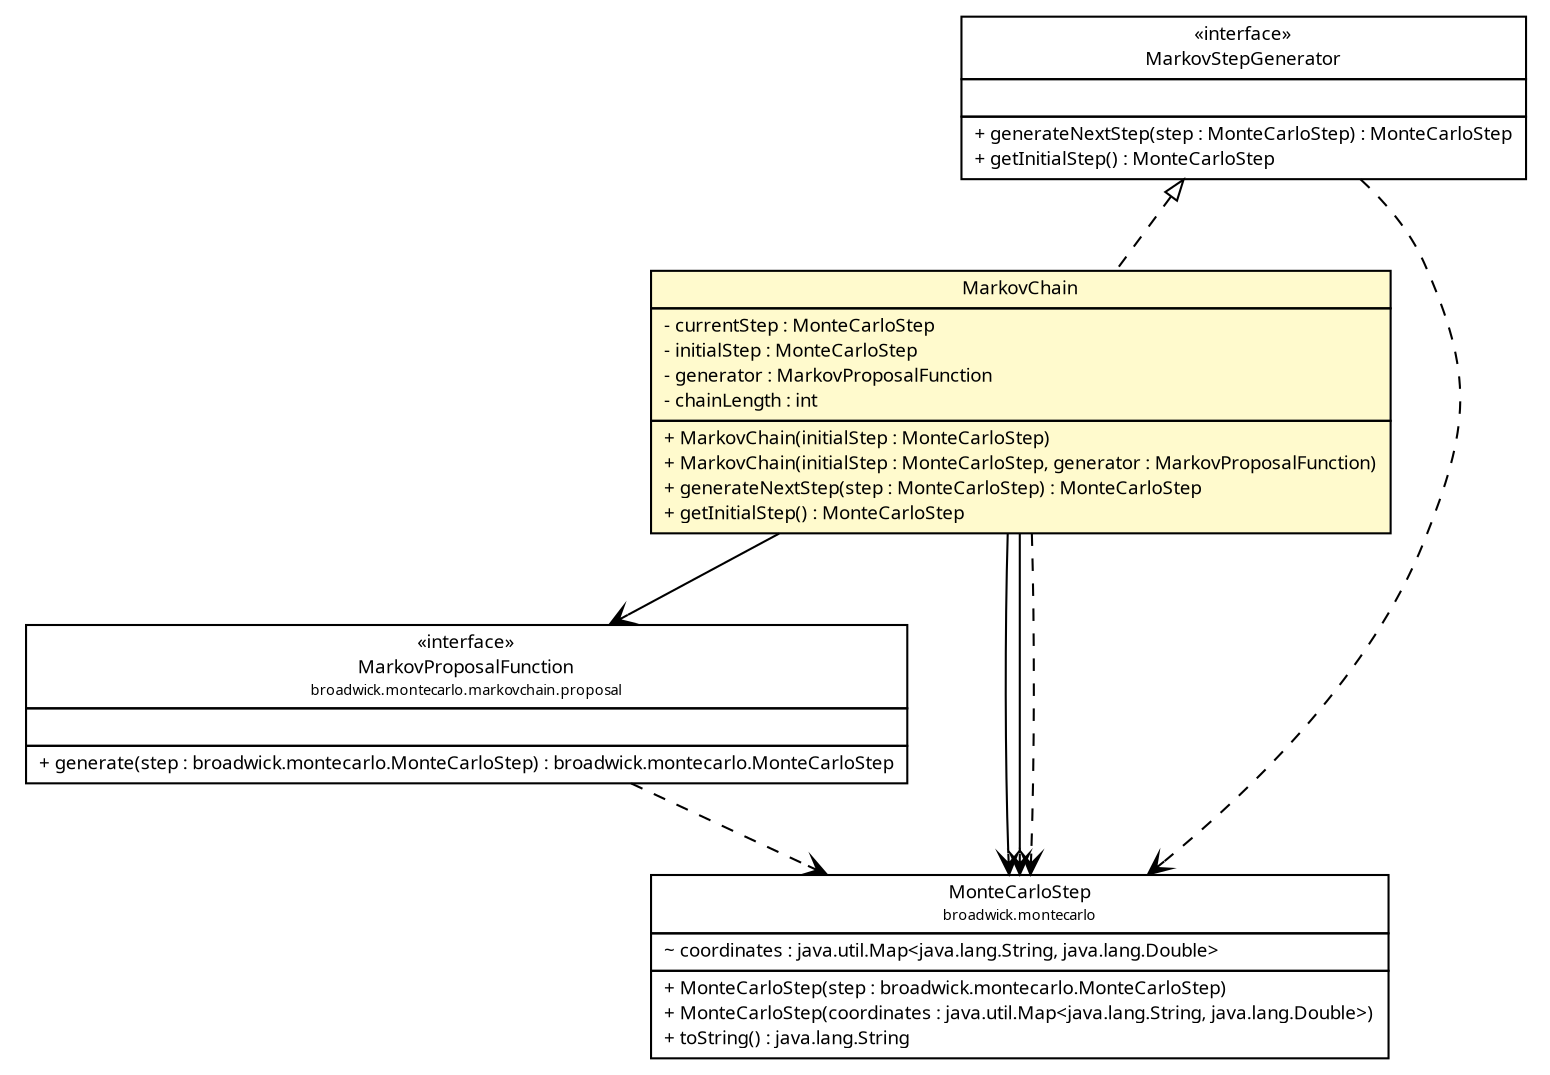 #!/usr/local/bin/dot
#
# Class diagram 
# Generated by UMLGraph version R5_6 (http://www.umlgraph.org/)
#

digraph G {
	edge [fontname="Trebuchet MS",fontsize=10,labelfontname="Trebuchet MS",labelfontsize=10];
	node [fontname="Trebuchet MS",fontsize=10,shape=plaintext];
	nodesep=0.25;
	ranksep=0.5;
	// broadwick.montecarlo.markovchain.MarkovStepGenerator
	c13311 [label=<<table title="broadwick.montecarlo.markovchain.MarkovStepGenerator" border="0" cellborder="1" cellspacing="0" cellpadding="2" port="p" href="./MarkovStepGenerator.html">
		<tr><td><table border="0" cellspacing="0" cellpadding="1">
<tr><td align="center" balign="center"> &#171;interface&#187; </td></tr>
<tr><td align="center" balign="center"><font face="Trebuchet MS"> MarkovStepGenerator </font></td></tr>
		</table></td></tr>
		<tr><td><table border="0" cellspacing="0" cellpadding="1">
<tr><td align="left" balign="left">  </td></tr>
		</table></td></tr>
		<tr><td><table border="0" cellspacing="0" cellpadding="1">
<tr><td align="left" balign="left"> + generateNextStep(step : MonteCarloStep) : MonteCarloStep </td></tr>
<tr><td align="left" balign="left"> + getInitialStep() : MonteCarloStep </td></tr>
		</table></td></tr>
		</table>>, URL="./MarkovStepGenerator.html", fontname="Trebuchet MS", fontcolor="black", fontsize=9.0];
	// broadwick.montecarlo.markovchain.MarkovChain
	c13313 [label=<<table title="broadwick.montecarlo.markovchain.MarkovChain" border="0" cellborder="1" cellspacing="0" cellpadding="2" port="p" bgcolor="lemonChiffon" href="./MarkovChain.html">
		<tr><td><table border="0" cellspacing="0" cellpadding="1">
<tr><td align="center" balign="center"><font face="Trebuchet MS"> MarkovChain </font></td></tr>
		</table></td></tr>
		<tr><td><table border="0" cellspacing="0" cellpadding="1">
<tr><td align="left" balign="left"> - currentStep : MonteCarloStep </td></tr>
<tr><td align="left" balign="left"> - initialStep : MonteCarloStep </td></tr>
<tr><td align="left" balign="left"> - generator : MarkovProposalFunction </td></tr>
<tr><td align="left" balign="left"> - chainLength : int </td></tr>
		</table></td></tr>
		<tr><td><table border="0" cellspacing="0" cellpadding="1">
<tr><td align="left" balign="left"> + MarkovChain(initialStep : MonteCarloStep) </td></tr>
<tr><td align="left" balign="left"> + MarkovChain(initialStep : MonteCarloStep, generator : MarkovProposalFunction) </td></tr>
<tr><td align="left" balign="left"> + generateNextStep(step : MonteCarloStep) : MonteCarloStep </td></tr>
<tr><td align="left" balign="left"> + getInitialStep() : MonteCarloStep </td></tr>
		</table></td></tr>
		</table>>, URL="./MarkovChain.html", fontname="Trebuchet MS", fontcolor="black", fontsize=9.0];
	// broadwick.montecarlo.markovchain.proposal.MarkovProposalFunction
	c13315 [label=<<table title="broadwick.montecarlo.markovchain.proposal.MarkovProposalFunction" border="0" cellborder="1" cellspacing="0" cellpadding="2" port="p" href="./proposal/MarkovProposalFunction.html">
		<tr><td><table border="0" cellspacing="0" cellpadding="1">
<tr><td align="center" balign="center"> &#171;interface&#187; </td></tr>
<tr><td align="center" balign="center"><font face="Trebuchet MS"> MarkovProposalFunction </font></td></tr>
<tr><td align="center" balign="center"><font face="Trebuchet MS" point-size="7.0"> broadwick.montecarlo.markovchain.proposal </font></td></tr>
		</table></td></tr>
		<tr><td><table border="0" cellspacing="0" cellpadding="1">
<tr><td align="left" balign="left">  </td></tr>
		</table></td></tr>
		<tr><td><table border="0" cellspacing="0" cellpadding="1">
<tr><td align="left" balign="left"> + generate(step : broadwick.montecarlo.MonteCarloStep) : broadwick.montecarlo.MonteCarloStep </td></tr>
		</table></td></tr>
		</table>>, URL="./proposal/MarkovProposalFunction.html", fontname="Trebuchet MS", fontcolor="black", fontsize=9.0];
	// broadwick.montecarlo.MonteCarloStep
	c13318 [label=<<table title="broadwick.montecarlo.MonteCarloStep" border="0" cellborder="1" cellspacing="0" cellpadding="2" port="p" href="../MonteCarloStep.html">
		<tr><td><table border="0" cellspacing="0" cellpadding="1">
<tr><td align="center" balign="center"><font face="Trebuchet MS"> MonteCarloStep </font></td></tr>
<tr><td align="center" balign="center"><font face="Trebuchet MS" point-size="7.0"> broadwick.montecarlo </font></td></tr>
		</table></td></tr>
		<tr><td><table border="0" cellspacing="0" cellpadding="1">
<tr><td align="left" balign="left"> ~ coordinates : java.util.Map&lt;java.lang.String, java.lang.Double&gt; </td></tr>
		</table></td></tr>
		<tr><td><table border="0" cellspacing="0" cellpadding="1">
<tr><td align="left" balign="left"> + MonteCarloStep(step : broadwick.montecarlo.MonteCarloStep) </td></tr>
<tr><td align="left" balign="left"> + MonteCarloStep(coordinates : java.util.Map&lt;java.lang.String, java.lang.Double&gt;) </td></tr>
<tr><td align="left" balign="left"> + toString() : java.lang.String </td></tr>
		</table></td></tr>
		</table>>, URL="../MonteCarloStep.html", fontname="Trebuchet MS", fontcolor="black", fontsize=9.0];
	//broadwick.montecarlo.markovchain.MarkovChain implements broadwick.montecarlo.markovchain.MarkovStepGenerator
	c13311:p -> c13313:p [dir=back,arrowtail=empty,style=dashed];
	// broadwick.montecarlo.markovchain.MarkovChain NAVASSOC broadwick.montecarlo.MonteCarloStep
	c13313:p -> c13318:p [taillabel="", label="", headlabel="", fontname="Trebuchet MS", fontcolor="black", fontsize=10.0, color="black", arrowhead=open];
	// broadwick.montecarlo.markovchain.MarkovChain NAVASSOC broadwick.montecarlo.MonteCarloStep
	c13313:p -> c13318:p [taillabel="", label="", headlabel="", fontname="Trebuchet MS", fontcolor="black", fontsize=10.0, color="black", arrowhead=open];
	// broadwick.montecarlo.markovchain.MarkovChain NAVASSOC broadwick.montecarlo.markovchain.proposal.MarkovProposalFunction
	c13313:p -> c13315:p [taillabel="", label="", headlabel="", fontname="Trebuchet MS", fontcolor="black", fontsize=10.0, color="black", arrowhead=open];
	// broadwick.montecarlo.markovchain.MarkovStepGenerator DEPEND broadwick.montecarlo.MonteCarloStep
	c13311:p -> c13318:p [taillabel="", label="", headlabel="", fontname="Trebuchet MS", fontcolor="black", fontsize=10.0, color="black", arrowhead=open, style=dashed];
	// broadwick.montecarlo.markovchain.MarkovChain DEPEND broadwick.montecarlo.MonteCarloStep
	c13313:p -> c13318:p [taillabel="", label="", headlabel="", fontname="Trebuchet MS", fontcolor="black", fontsize=10.0, color="black", arrowhead=open, style=dashed];
	// broadwick.montecarlo.markovchain.proposal.MarkovProposalFunction DEPEND broadwick.montecarlo.MonteCarloStep
	c13315:p -> c13318:p [taillabel="", label="", headlabel="", fontname="Trebuchet MS", fontcolor="black", fontsize=10.0, color="black", arrowhead=open, style=dashed];
}

